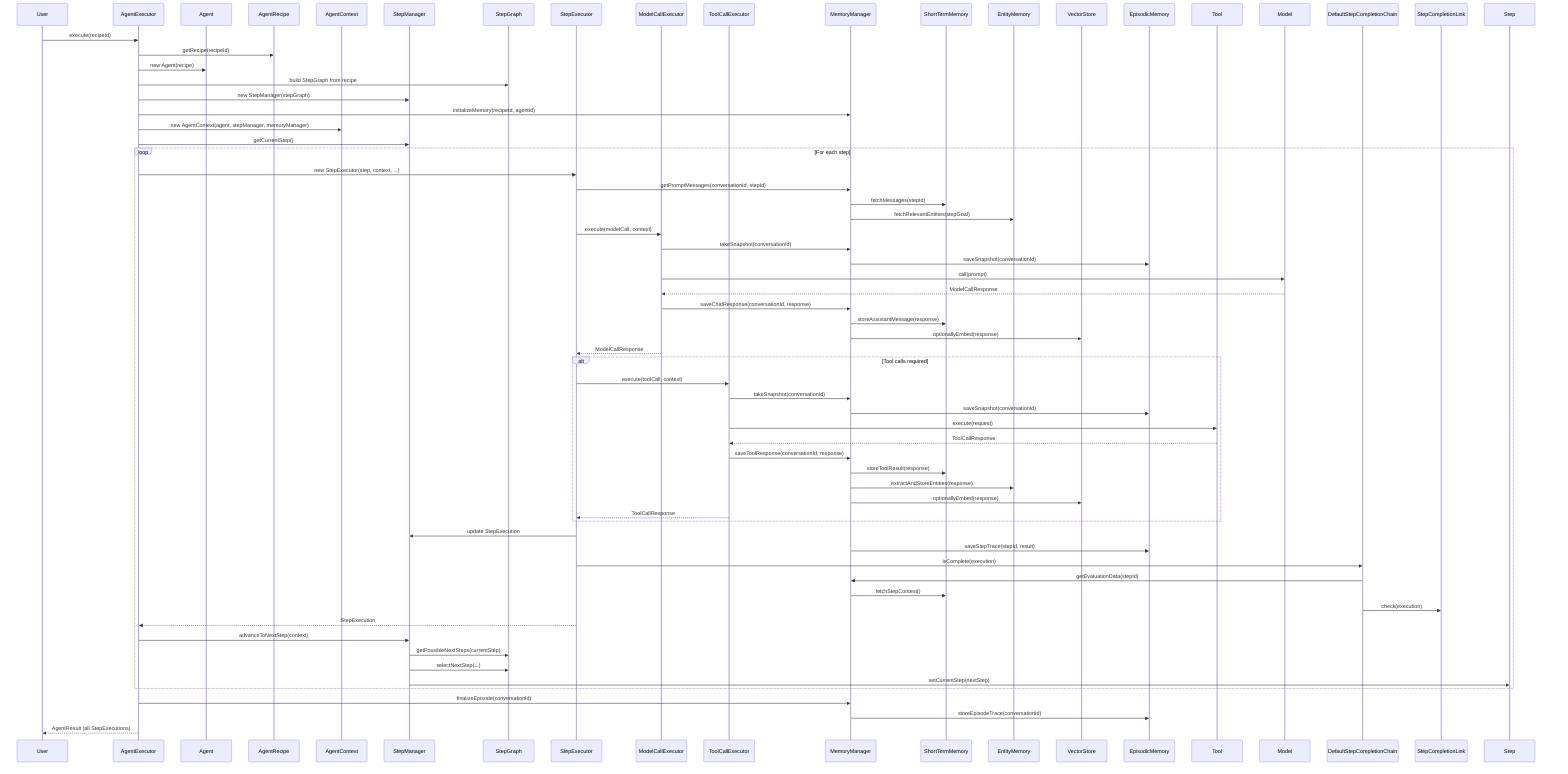 sequenceDiagram
    participant User
    participant AgentExecutor
    participant Agent
    participant AgentRecipe
    participant AgentContext
    participant StepManager
    participant StepGraph
    participant StepExecutor
    participant ModelCallExecutor
    participant ToolCallExecutor
    participant MemoryManager
    participant ShortTermMemory
    participant EntityMemory
    participant VectorStore
    participant EpisodicMemory
    participant Tool
    participant Model

    User->>AgentExecutor: execute(recipeId)
    AgentExecutor->>AgentRecipe: getRecipe(recipeId)
    AgentExecutor->>Agent: new Agent(recipe)
    AgentExecutor->>StepGraph: build StepGraph from recipe
    AgentExecutor->>StepManager: new StepManager(stepGraph)
    AgentExecutor->>MemoryManager: initializeMemory(recipeId, agentId)
    AgentExecutor->>AgentContext: new AgentContext(agent, stepManager, memoryManager)
    AgentExecutor->>StepManager: getCurrentStep()

    loop For each step
        AgentExecutor->>StepExecutor: new StepExecutor(step, context, ...)
        StepExecutor->>MemoryManager: getPromptMessages(conversationId, stepId)
        MemoryManager->>ShortTermMemory: fetchMessages(stepId)
        MemoryManager->>EntityMemory: fetchRelevantEntities(stepGoal)

        StepExecutor->>ModelCallExecutor: execute(modelCall, context)
        ModelCallExecutor->>MemoryManager: takeSnapshot(conversationId)
        MemoryManager->>EpisodicMemory: saveSnapshot(conversationId)

        ModelCallExecutor->>Model: call(prompt)
        Model-->>ModelCallExecutor: ModelCallResponse

        ModelCallExecutor->>MemoryManager: saveChatResponse(conversationId, response)
        MemoryManager->>ShortTermMemory: storeAssistantMessage(response)
        MemoryManager->>VectorStore: optionallyEmbed(response)

        ModelCallExecutor-->>StepExecutor: ModelCallResponse

        alt Tool calls required
            StepExecutor->>ToolCallExecutor: execute(toolCall, context)
            ToolCallExecutor->>MemoryManager: takeSnapshot(conversationId)
            MemoryManager->>EpisodicMemory: saveSnapshot(conversationId)

            ToolCallExecutor->>Tool: execute(request)
            Tool-->>ToolCallExecutor: ToolCallResponse

            ToolCallExecutor->>MemoryManager: saveToolResponse(conversationId, response)
            MemoryManager->>ShortTermMemory: storeToolResult(response)
            MemoryManager->>EntityMemory: extractAndStoreEntities(response)
            MemoryManager->>VectorStore: optionallyEmbed(response)

            ToolCallExecutor-->>StepExecutor: ToolCallResponse
        end

        StepExecutor->>StepManager: update StepExecution
        MemoryManager->>EpisodicMemory: saveStepTrace(stepId, result)

        StepExecutor->>DefaultStepCompletionChain: isComplete(execution)
        DefaultStepCompletionChain->>MemoryManager: getEvaluationData(stepId)
        MemoryManager->>ShortTermMemory: fetchStepContext()
        DefaultStepCompletionChain->>StepCompletionLink: check(execution)

        StepExecutor-->>AgentExecutor: StepExecution
        AgentExecutor->>StepManager: advanceToNextStep(context)
        StepManager->>StepGraph: getPossibleNextSteps(currentStep)
        StepManager->>StepGraph: selectNextStep(...)
        StepManager->>Step: setCurrentStep(nextStep)
    end

    AgentExecutor->>MemoryManager: finalizeEpisode(conversationId)
    MemoryManager->>EpisodicMemory: storeEpisodeTrace(conversationId)

    AgentExecutor-->>User: AgentResult (all StepExecutions)